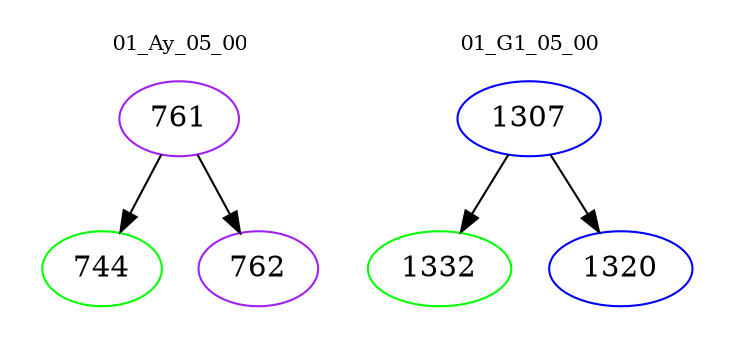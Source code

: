 digraph{
subgraph cluster_0 {
color = white
label = "01_Ay_05_00";
fontsize=10;
T0_761 [label="761", color="purple"]
T0_761 -> T0_744 [color="black"]
T0_744 [label="744", color="green"]
T0_761 -> T0_762 [color="black"]
T0_762 [label="762", color="purple"]
}
subgraph cluster_1 {
color = white
label = "01_G1_05_00";
fontsize=10;
T1_1307 [label="1307", color="blue"]
T1_1307 -> T1_1332 [color="black"]
T1_1332 [label="1332", color="green"]
T1_1307 -> T1_1320 [color="black"]
T1_1320 [label="1320", color="blue"]
}
}
